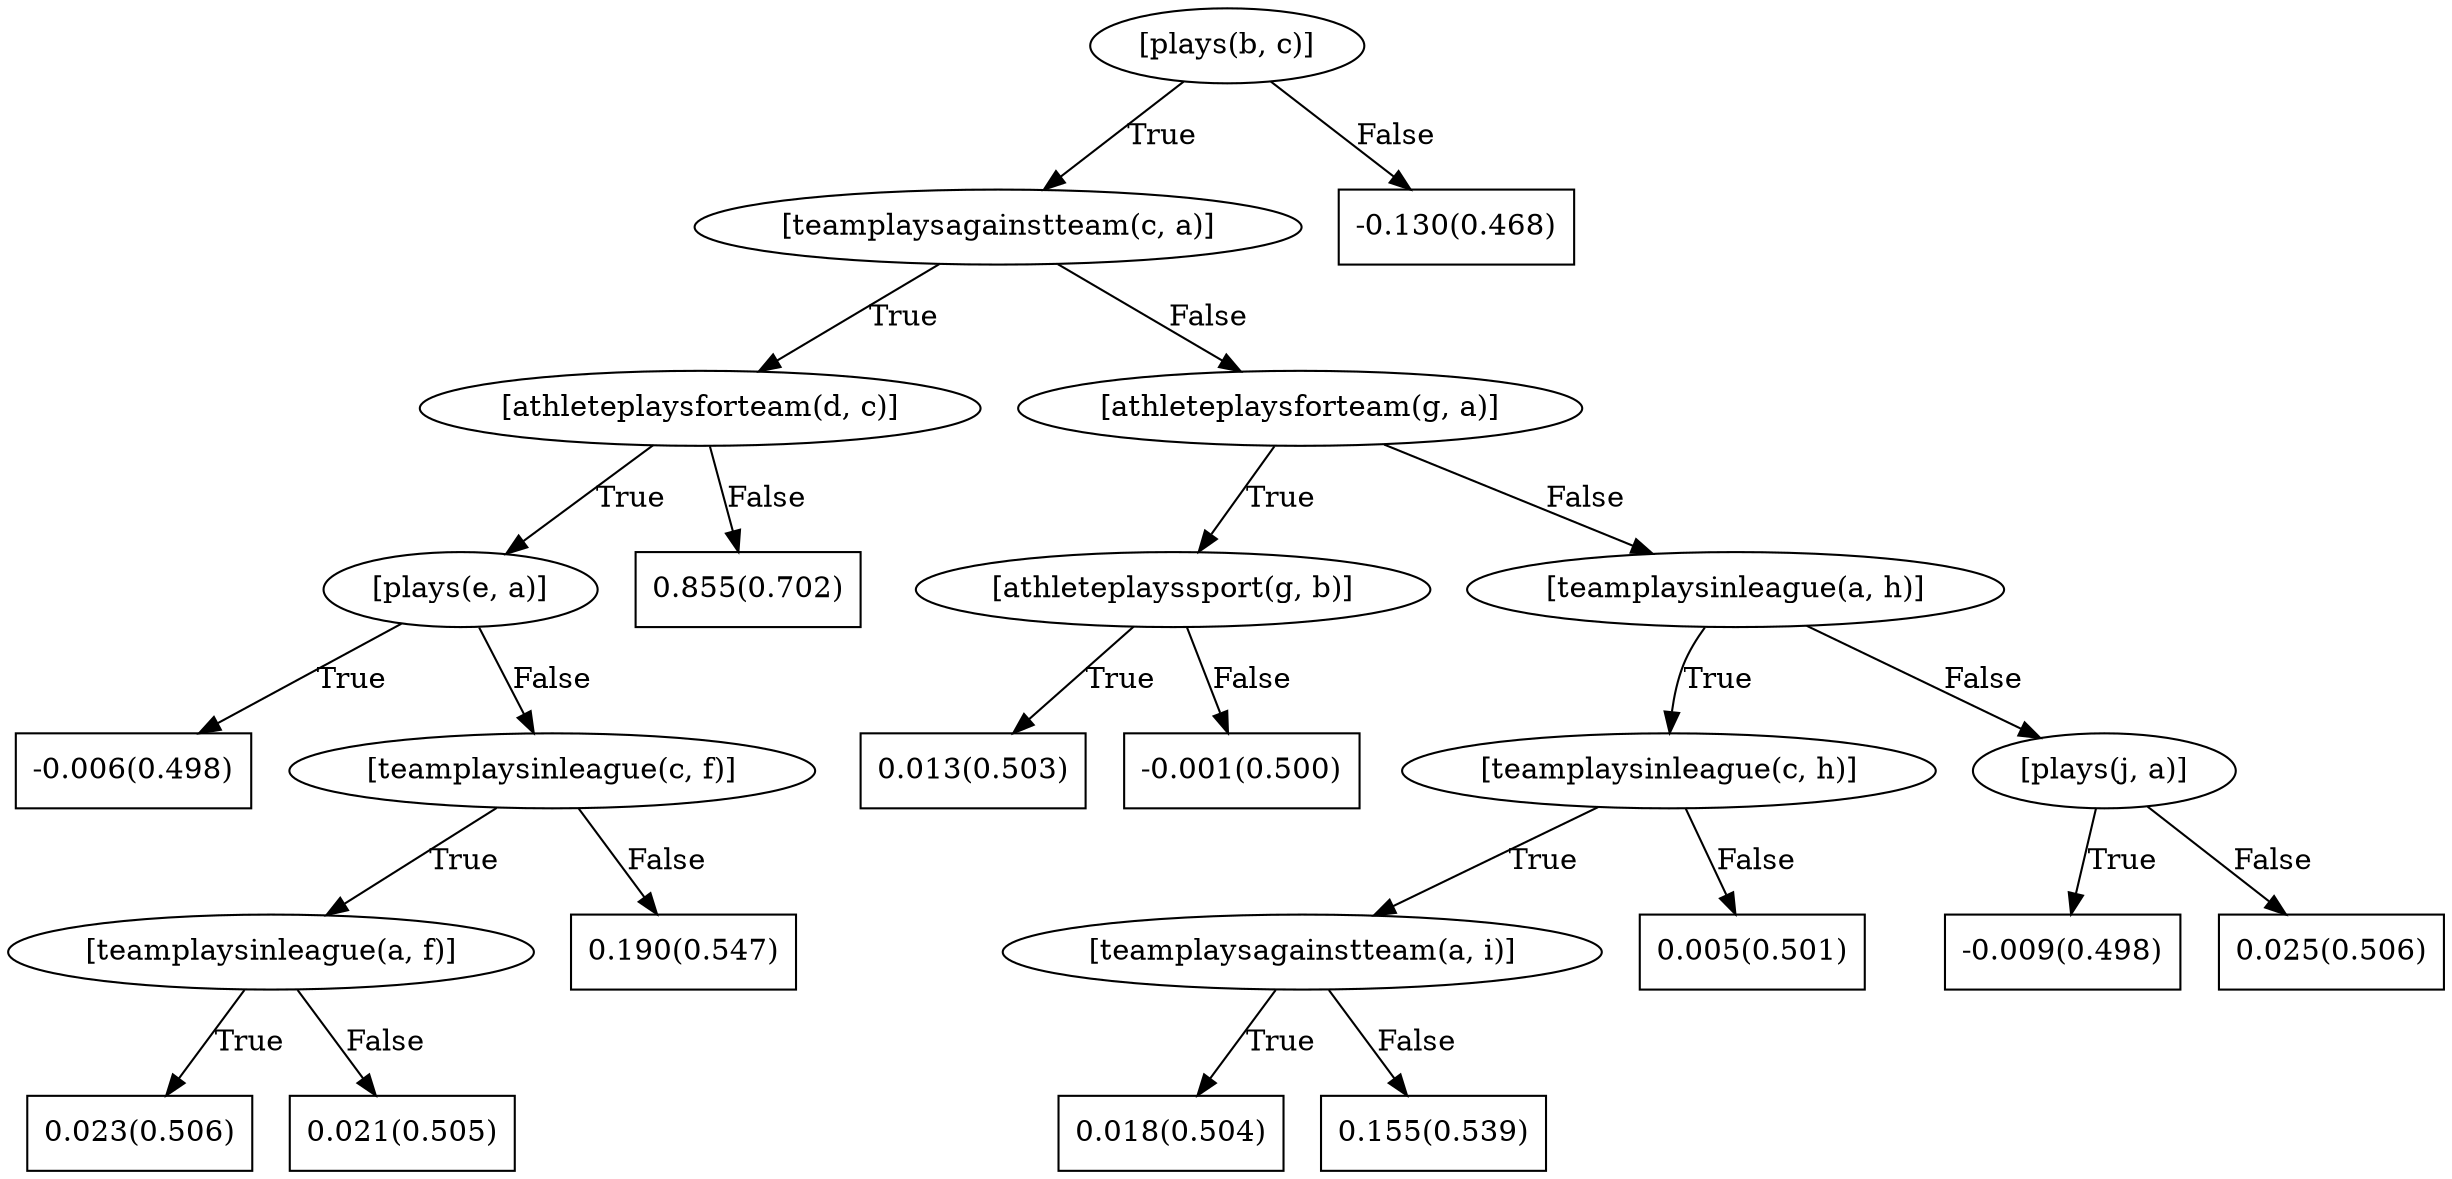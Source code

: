 digraph G{ 
1[label = "[plays(b, c)]"];
1 -> 2[label="True"];
1 -> 3[label="False"];
2[label = "[teamplaysagainstteam(c, a)]"];
2 -> 4[label="True"];
2 -> 5[label="False"];
4[label = "[athleteplaysforteam(d, c)]"];
4 -> 6[label="True"];
4 -> 7[label="False"];
6[label = "[plays(e, a)]"];
6 -> 8[label="True"];
6 -> 9[label="False"];
8[shape = box,label = "-0.006(0.498)"];
9[label = "[teamplaysinleague(c, f)]"];
9 -> 10[label="True"];
9 -> 11[label="False"];
10[label = "[teamplaysinleague(a, f)]"];
10 -> 12[label="True"];
10 -> 13[label="False"];
12[shape = box,label = "0.023(0.506)"];
13[shape = box,label = "0.021(0.505)"];
11[shape = box,label = "0.190(0.547)"];
7[shape = box,label = "0.855(0.702)"];
5[label = "[athleteplaysforteam(g, a)]"];
5 -> 14[label="True"];
5 -> 15[label="False"];
14[label = "[athleteplayssport(g, b)]"];
14 -> 16[label="True"];
14 -> 17[label="False"];
16[shape = box,label = "0.013(0.503)"];
17[shape = box,label = "-0.001(0.500)"];
15[label = "[teamplaysinleague(a, h)]"];
15 -> 18[label="True"];
15 -> 19[label="False"];
18[label = "[teamplaysinleague(c, h)]"];
18 -> 20[label="True"];
18 -> 21[label="False"];
20[label = "[teamplaysagainstteam(a, i)]"];
20 -> 22[label="True"];
20 -> 23[label="False"];
22[shape = box,label = "0.018(0.504)"];
23[shape = box,label = "0.155(0.539)"];
21[shape = box,label = "0.005(0.501)"];
19[label = "[plays(j, a)]"];
19 -> 24[label="True"];
19 -> 25[label="False"];
24[shape = box,label = "-0.009(0.498)"];
25[shape = box,label = "0.025(0.506)"];
3[shape = box,label = "-0.130(0.468)"];
}
